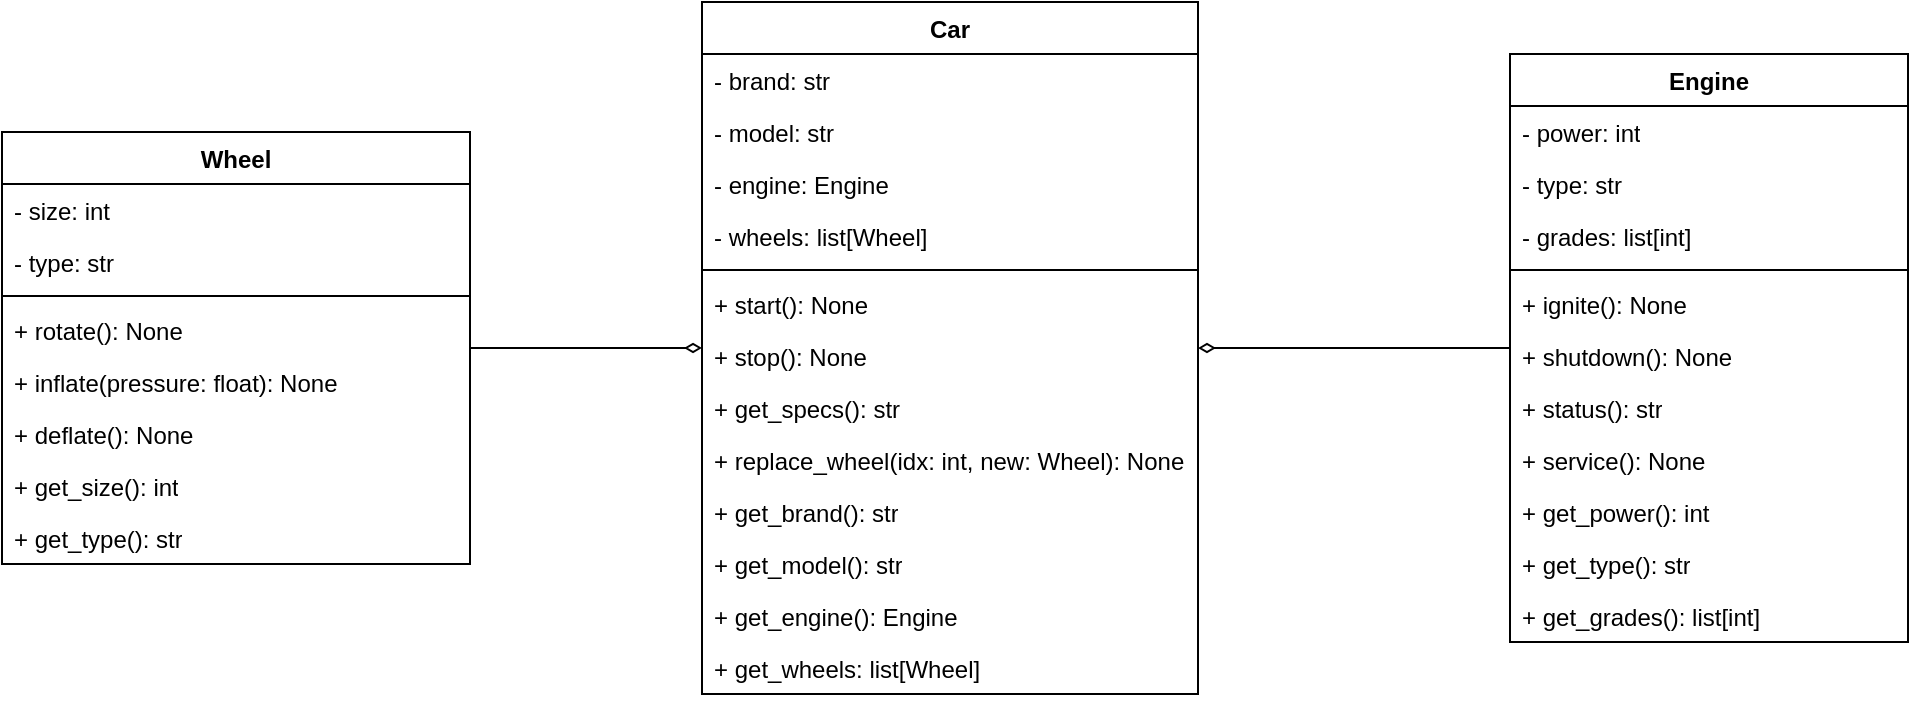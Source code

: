 <mxfile version="27.2.0">
  <diagram name="Страница — 1" id="98PHKMsD34UQTh_nlD2o">
    <mxGraphModel dx="2788" dy="1868" grid="0" gridSize="10" guides="1" tooltips="1" connect="1" arrows="1" fold="1" page="0" pageScale="1" pageWidth="827" pageHeight="1169" background="none" math="0" shadow="0">
      <root>
        <mxCell id="0" />
        <mxCell id="1" parent="0" />
        <mxCell id="PNts2v_gps7jaMPYKKa1-6" style="edgeStyle=orthogonalEdgeStyle;rounded=0;orthogonalLoop=1;jettySize=auto;html=1;endArrow=diamondThin;endFill=0;" parent="1" source="snQ2CsnS0dzN30ZPpkNn-2" target="snQ2CsnS0dzN30ZPpkNn-11" edge="1">
          <mxGeometry relative="1" as="geometry" />
        </mxCell>
        <mxCell id="snQ2CsnS0dzN30ZPpkNn-2" value="Wheel" style="swimlane;fontStyle=1;align=center;verticalAlign=top;childLayout=stackLayout;horizontal=1;startSize=26;horizontalStack=0;resizeParent=1;resizeParentMax=0;resizeLast=0;collapsible=1;marginBottom=0;whiteSpace=wrap;html=1;" parent="1" vertex="1">
          <mxGeometry x="-1220" y="-942" width="234" height="216" as="geometry" />
        </mxCell>
        <mxCell id="snQ2CsnS0dzN30ZPpkNn-3" value="-&amp;nbsp;size: int" style="text;strokeColor=none;fillColor=none;align=left;verticalAlign=top;spacingLeft=4;spacingRight=4;overflow=hidden;rotatable=0;points=[[0,0.5],[1,0.5]];portConstraint=eastwest;whiteSpace=wrap;html=1;" parent="snQ2CsnS0dzN30ZPpkNn-2" vertex="1">
          <mxGeometry y="26" width="234" height="26" as="geometry" />
        </mxCell>
        <mxCell id="snQ2CsnS0dzN30ZPpkNn-6" value="-&amp;nbsp;type: str" style="text;strokeColor=none;fillColor=none;align=left;verticalAlign=top;spacingLeft=4;spacingRight=4;overflow=hidden;rotatable=0;points=[[0,0.5],[1,0.5]];portConstraint=eastwest;whiteSpace=wrap;html=1;" parent="snQ2CsnS0dzN30ZPpkNn-2" vertex="1">
          <mxGeometry y="52" width="234" height="26" as="geometry" />
        </mxCell>
        <mxCell id="snQ2CsnS0dzN30ZPpkNn-4" value="" style="line;strokeWidth=1;fillColor=none;align=left;verticalAlign=middle;spacingTop=-1;spacingLeft=3;spacingRight=3;rotatable=0;labelPosition=right;points=[];portConstraint=eastwest;strokeColor=inherit;" parent="snQ2CsnS0dzN30ZPpkNn-2" vertex="1">
          <mxGeometry y="78" width="234" height="8" as="geometry" />
        </mxCell>
        <mxCell id="snQ2CsnS0dzN30ZPpkNn-5" value="+&amp;nbsp;rotate(): None" style="text;strokeColor=none;fillColor=none;align=left;verticalAlign=top;spacingLeft=4;spacingRight=4;overflow=hidden;rotatable=0;points=[[0,0.5],[1,0.5]];portConstraint=eastwest;whiteSpace=wrap;html=1;" parent="snQ2CsnS0dzN30ZPpkNn-2" vertex="1">
          <mxGeometry y="86" width="234" height="26" as="geometry" />
        </mxCell>
        <mxCell id="snQ2CsnS0dzN30ZPpkNn-9" value="+&amp;nbsp;inflate(pressure: float): None" style="text;strokeColor=none;fillColor=none;align=left;verticalAlign=top;spacingLeft=4;spacingRight=4;overflow=hidden;rotatable=0;points=[[0,0.5],[1,0.5]];portConstraint=eastwest;whiteSpace=wrap;html=1;" parent="snQ2CsnS0dzN30ZPpkNn-2" vertex="1">
          <mxGeometry y="112" width="234" height="26" as="geometry" />
        </mxCell>
        <mxCell id="snQ2CsnS0dzN30ZPpkNn-10" value="+&amp;nbsp;deflate(): None" style="text;strokeColor=none;fillColor=none;align=left;verticalAlign=top;spacingLeft=4;spacingRight=4;overflow=hidden;rotatable=0;points=[[0,0.5],[1,0.5]];portConstraint=eastwest;whiteSpace=wrap;html=1;" parent="snQ2CsnS0dzN30ZPpkNn-2" vertex="1">
          <mxGeometry y="138" width="234" height="26" as="geometry" />
        </mxCell>
        <mxCell id="WCs0v_0nBf4pamltJpQp-1" value="+ get_size(): int" style="text;strokeColor=none;fillColor=none;align=left;verticalAlign=top;spacingLeft=4;spacingRight=4;overflow=hidden;rotatable=0;points=[[0,0.5],[1,0.5]];portConstraint=eastwest;whiteSpace=wrap;html=1;" vertex="1" parent="snQ2CsnS0dzN30ZPpkNn-2">
          <mxGeometry y="164" width="234" height="26" as="geometry" />
        </mxCell>
        <mxCell id="WCs0v_0nBf4pamltJpQp-2" value="+ get_type(): str" style="text;strokeColor=none;fillColor=none;align=left;verticalAlign=top;spacingLeft=4;spacingRight=4;overflow=hidden;rotatable=0;points=[[0,0.5],[1,0.5]];portConstraint=eastwest;whiteSpace=wrap;html=1;" vertex="1" parent="snQ2CsnS0dzN30ZPpkNn-2">
          <mxGeometry y="190" width="234" height="26" as="geometry" />
        </mxCell>
        <mxCell id="snQ2CsnS0dzN30ZPpkNn-11" value="Car" style="swimlane;fontStyle=1;align=center;verticalAlign=top;childLayout=stackLayout;horizontal=1;startSize=26;horizontalStack=0;resizeParent=1;resizeParentMax=0;resizeLast=0;collapsible=1;marginBottom=0;whiteSpace=wrap;html=1;" parent="1" vertex="1">
          <mxGeometry x="-870" y="-1007" width="248" height="346" as="geometry" />
        </mxCell>
        <mxCell id="snQ2CsnS0dzN30ZPpkNn-12" value="- brand: str" style="text;strokeColor=none;fillColor=none;align=left;verticalAlign=top;spacingLeft=4;spacingRight=4;overflow=hidden;rotatable=0;points=[[0,0.5],[1,0.5]];portConstraint=eastwest;whiteSpace=wrap;html=1;" parent="snQ2CsnS0dzN30ZPpkNn-11" vertex="1">
          <mxGeometry y="26" width="248" height="26" as="geometry" />
        </mxCell>
        <mxCell id="snQ2CsnS0dzN30ZPpkNn-13" value="-&amp;nbsp;model: str" style="text;strokeColor=none;fillColor=none;align=left;verticalAlign=top;spacingLeft=4;spacingRight=4;overflow=hidden;rotatable=0;points=[[0,0.5],[1,0.5]];portConstraint=eastwest;whiteSpace=wrap;html=1;" parent="snQ2CsnS0dzN30ZPpkNn-11" vertex="1">
          <mxGeometry y="52" width="248" height="26" as="geometry" />
        </mxCell>
        <mxCell id="PNts2v_gps7jaMPYKKa1-3" value="- engine: Engine" style="text;strokeColor=none;fillColor=none;align=left;verticalAlign=top;spacingLeft=4;spacingRight=4;overflow=hidden;rotatable=0;points=[[0,0.5],[1,0.5]];portConstraint=eastwest;whiteSpace=wrap;html=1;" parent="snQ2CsnS0dzN30ZPpkNn-11" vertex="1">
          <mxGeometry y="78" width="248" height="26" as="geometry" />
        </mxCell>
        <mxCell id="PNts2v_gps7jaMPYKKa1-4" value="-&amp;nbsp;wheels: list[Wheel]" style="text;strokeColor=none;fillColor=none;align=left;verticalAlign=top;spacingLeft=4;spacingRight=4;overflow=hidden;rotatable=0;points=[[0,0.5],[1,0.5]];portConstraint=eastwest;whiteSpace=wrap;html=1;" parent="snQ2CsnS0dzN30ZPpkNn-11" vertex="1">
          <mxGeometry y="104" width="248" height="26" as="geometry" />
        </mxCell>
        <mxCell id="snQ2CsnS0dzN30ZPpkNn-15" value="" style="line;strokeWidth=1;fillColor=none;align=left;verticalAlign=middle;spacingTop=-1;spacingLeft=3;spacingRight=3;rotatable=0;labelPosition=right;points=[];portConstraint=eastwest;strokeColor=inherit;" parent="snQ2CsnS0dzN30ZPpkNn-11" vertex="1">
          <mxGeometry y="130" width="248" height="8" as="geometry" />
        </mxCell>
        <mxCell id="snQ2CsnS0dzN30ZPpkNn-16" value="+&amp;nbsp;start(): None" style="text;strokeColor=none;fillColor=none;align=left;verticalAlign=top;spacingLeft=4;spacingRight=4;overflow=hidden;rotatable=0;points=[[0,0.5],[1,0.5]];portConstraint=eastwest;whiteSpace=wrap;html=1;" parent="snQ2CsnS0dzN30ZPpkNn-11" vertex="1">
          <mxGeometry y="138" width="248" height="26" as="geometry" />
        </mxCell>
        <mxCell id="snQ2CsnS0dzN30ZPpkNn-17" value="+&amp;nbsp;stop(): None " style="text;strokeColor=none;fillColor=none;align=left;verticalAlign=top;spacingLeft=4;spacingRight=4;overflow=hidden;rotatable=0;points=[[0,0.5],[1,0.5]];portConstraint=eastwest;whiteSpace=wrap;html=1;" parent="snQ2CsnS0dzN30ZPpkNn-11" vertex="1">
          <mxGeometry y="164" width="248" height="26" as="geometry" />
        </mxCell>
        <mxCell id="snQ2CsnS0dzN30ZPpkNn-18" value="+&amp;nbsp;get_specs(): str" style="text;strokeColor=none;fillColor=none;align=left;verticalAlign=top;spacingLeft=4;spacingRight=4;overflow=hidden;rotatable=0;points=[[0,0.5],[1,0.5]];portConstraint=eastwest;whiteSpace=wrap;html=1;" parent="snQ2CsnS0dzN30ZPpkNn-11" vertex="1">
          <mxGeometry y="190" width="248" height="26" as="geometry" />
        </mxCell>
        <mxCell id="snQ2CsnS0dzN30ZPpkNn-19" value="+&amp;nbsp;replace_wheel(idx: int, new: Wheel): None " style="text;strokeColor=none;fillColor=none;align=left;verticalAlign=top;spacingLeft=4;spacingRight=4;overflow=hidden;rotatable=0;points=[[0,0.5],[1,0.5]];portConstraint=eastwest;whiteSpace=wrap;html=1;" parent="snQ2CsnS0dzN30ZPpkNn-11" vertex="1">
          <mxGeometry y="216" width="248" height="26" as="geometry" />
        </mxCell>
        <mxCell id="WCs0v_0nBf4pamltJpQp-3" value="+ get_brand(): str" style="text;strokeColor=none;fillColor=none;align=left;verticalAlign=top;spacingLeft=4;spacingRight=4;overflow=hidden;rotatable=0;points=[[0,0.5],[1,0.5]];portConstraint=eastwest;whiteSpace=wrap;html=1;" vertex="1" parent="snQ2CsnS0dzN30ZPpkNn-11">
          <mxGeometry y="242" width="248" height="26" as="geometry" />
        </mxCell>
        <mxCell id="WCs0v_0nBf4pamltJpQp-4" value="+ get_model(): str" style="text;strokeColor=none;fillColor=none;align=left;verticalAlign=top;spacingLeft=4;spacingRight=4;overflow=hidden;rotatable=0;points=[[0,0.5],[1,0.5]];portConstraint=eastwest;whiteSpace=wrap;html=1;" vertex="1" parent="snQ2CsnS0dzN30ZPpkNn-11">
          <mxGeometry y="268" width="248" height="26" as="geometry" />
        </mxCell>
        <mxCell id="WCs0v_0nBf4pamltJpQp-5" value="+ get_engine(): Engine" style="text;strokeColor=none;fillColor=none;align=left;verticalAlign=top;spacingLeft=4;spacingRight=4;overflow=hidden;rotatable=0;points=[[0,0.5],[1,0.5]];portConstraint=eastwest;whiteSpace=wrap;html=1;" vertex="1" parent="snQ2CsnS0dzN30ZPpkNn-11">
          <mxGeometry y="294" width="248" height="26" as="geometry" />
        </mxCell>
        <mxCell id="WCs0v_0nBf4pamltJpQp-6" value="+ get_wheels: list[Wheel]" style="text;strokeColor=none;fillColor=none;align=left;verticalAlign=top;spacingLeft=4;spacingRight=4;overflow=hidden;rotatable=0;points=[[0,0.5],[1,0.5]];portConstraint=eastwest;whiteSpace=wrap;html=1;" vertex="1" parent="snQ2CsnS0dzN30ZPpkNn-11">
          <mxGeometry y="320" width="248" height="26" as="geometry" />
        </mxCell>
        <mxCell id="PNts2v_gps7jaMPYKKa1-5" style="edgeStyle=orthogonalEdgeStyle;rounded=0;orthogonalLoop=1;jettySize=auto;html=1;endArrow=diamondThin;endFill=0;" parent="1" source="DInlsjVugLMF9KfOr1XA-1" target="snQ2CsnS0dzN30ZPpkNn-11" edge="1">
          <mxGeometry relative="1" as="geometry" />
        </mxCell>
        <mxCell id="DInlsjVugLMF9KfOr1XA-1" value="Engine" style="swimlane;fontStyle=1;align=center;verticalAlign=top;childLayout=stackLayout;horizontal=1;startSize=26;horizontalStack=0;resizeParent=1;resizeParentMax=0;resizeLast=0;collapsible=1;marginBottom=0;whiteSpace=wrap;html=1;" parent="1" vertex="1">
          <mxGeometry x="-466" y="-981" width="199" height="294" as="geometry" />
        </mxCell>
        <mxCell id="DInlsjVugLMF9KfOr1XA-2" value="- power: int" style="text;strokeColor=none;fillColor=none;align=left;verticalAlign=top;spacingLeft=4;spacingRight=4;overflow=hidden;rotatable=0;points=[[0,0.5],[1,0.5]];portConstraint=eastwest;whiteSpace=wrap;html=1;" parent="DInlsjVugLMF9KfOr1XA-1" vertex="1">
          <mxGeometry y="26" width="199" height="26" as="geometry" />
        </mxCell>
        <mxCell id="DInlsjVugLMF9KfOr1XA-3" value="- type: str" style="text;strokeColor=none;fillColor=none;align=left;verticalAlign=top;spacingLeft=4;spacingRight=4;overflow=hidden;rotatable=0;points=[[0,0.5],[1,0.5]];portConstraint=eastwest;whiteSpace=wrap;html=1;" parent="DInlsjVugLMF9KfOr1XA-1" vertex="1">
          <mxGeometry y="52" width="199" height="26" as="geometry" />
        </mxCell>
        <mxCell id="DInlsjVugLMF9KfOr1XA-4" value="-&amp;nbsp;grades: list[int] " style="text;strokeColor=none;fillColor=none;align=left;verticalAlign=top;spacingLeft=4;spacingRight=4;overflow=hidden;rotatable=0;points=[[0,0.5],[1,0.5]];portConstraint=eastwest;whiteSpace=wrap;html=1;" parent="DInlsjVugLMF9KfOr1XA-1" vertex="1">
          <mxGeometry y="78" width="199" height="26" as="geometry" />
        </mxCell>
        <mxCell id="DInlsjVugLMF9KfOr1XA-5" value="" style="line;strokeWidth=1;fillColor=none;align=left;verticalAlign=middle;spacingTop=-1;spacingLeft=3;spacingRight=3;rotatable=0;labelPosition=right;points=[];portConstraint=eastwest;strokeColor=inherit;" parent="DInlsjVugLMF9KfOr1XA-1" vertex="1">
          <mxGeometry y="104" width="199" height="8" as="geometry" />
        </mxCell>
        <mxCell id="DInlsjVugLMF9KfOr1XA-6" value="+&amp;nbsp;ignite(): None " style="text;strokeColor=none;fillColor=none;align=left;verticalAlign=top;spacingLeft=4;spacingRight=4;overflow=hidden;rotatable=0;points=[[0,0.5],[1,0.5]];portConstraint=eastwest;whiteSpace=wrap;html=1;" parent="DInlsjVugLMF9KfOr1XA-1" vertex="1">
          <mxGeometry y="112" width="199" height="26" as="geometry" />
        </mxCell>
        <mxCell id="DInlsjVugLMF9KfOr1XA-7" value="+&amp;nbsp;shutdown(): None" style="text;strokeColor=none;fillColor=none;align=left;verticalAlign=top;spacingLeft=4;spacingRight=4;overflow=hidden;rotatable=0;points=[[0,0.5],[1,0.5]];portConstraint=eastwest;whiteSpace=wrap;html=1;" parent="DInlsjVugLMF9KfOr1XA-1" vertex="1">
          <mxGeometry y="138" width="199" height="26" as="geometry" />
        </mxCell>
        <mxCell id="PNts2v_gps7jaMPYKKa1-1" value="+&amp;nbsp;status(): str" style="text;strokeColor=none;fillColor=none;align=left;verticalAlign=top;spacingLeft=4;spacingRight=4;overflow=hidden;rotatable=0;points=[[0,0.5],[1,0.5]];portConstraint=eastwest;whiteSpace=wrap;html=1;" parent="DInlsjVugLMF9KfOr1XA-1" vertex="1">
          <mxGeometry y="164" width="199" height="26" as="geometry" />
        </mxCell>
        <mxCell id="PNts2v_gps7jaMPYKKa1-2" value="+&amp;nbsp;service(): None" style="text;strokeColor=none;fillColor=none;align=left;verticalAlign=top;spacingLeft=4;spacingRight=4;overflow=hidden;rotatable=0;points=[[0,0.5],[1,0.5]];portConstraint=eastwest;whiteSpace=wrap;html=1;" parent="DInlsjVugLMF9KfOr1XA-1" vertex="1">
          <mxGeometry y="190" width="199" height="26" as="geometry" />
        </mxCell>
        <mxCell id="WCs0v_0nBf4pamltJpQp-7" value="+ get_power(): int" style="text;strokeColor=none;fillColor=none;align=left;verticalAlign=top;spacingLeft=4;spacingRight=4;overflow=hidden;rotatable=0;points=[[0,0.5],[1,0.5]];portConstraint=eastwest;whiteSpace=wrap;html=1;" vertex="1" parent="DInlsjVugLMF9KfOr1XA-1">
          <mxGeometry y="216" width="199" height="26" as="geometry" />
        </mxCell>
        <mxCell id="WCs0v_0nBf4pamltJpQp-8" value="+ get_type(): str" style="text;strokeColor=none;fillColor=none;align=left;verticalAlign=top;spacingLeft=4;spacingRight=4;overflow=hidden;rotatable=0;points=[[0,0.5],[1,0.5]];portConstraint=eastwest;whiteSpace=wrap;html=1;" vertex="1" parent="DInlsjVugLMF9KfOr1XA-1">
          <mxGeometry y="242" width="199" height="26" as="geometry" />
        </mxCell>
        <mxCell id="WCs0v_0nBf4pamltJpQp-9" value="+ get_grades(): list[int] " style="text;strokeColor=none;fillColor=none;align=left;verticalAlign=top;spacingLeft=4;spacingRight=4;overflow=hidden;rotatable=0;points=[[0,0.5],[1,0.5]];portConstraint=eastwest;whiteSpace=wrap;html=1;" vertex="1" parent="DInlsjVugLMF9KfOr1XA-1">
          <mxGeometry y="268" width="199" height="26" as="geometry" />
        </mxCell>
      </root>
    </mxGraphModel>
  </diagram>
</mxfile>
